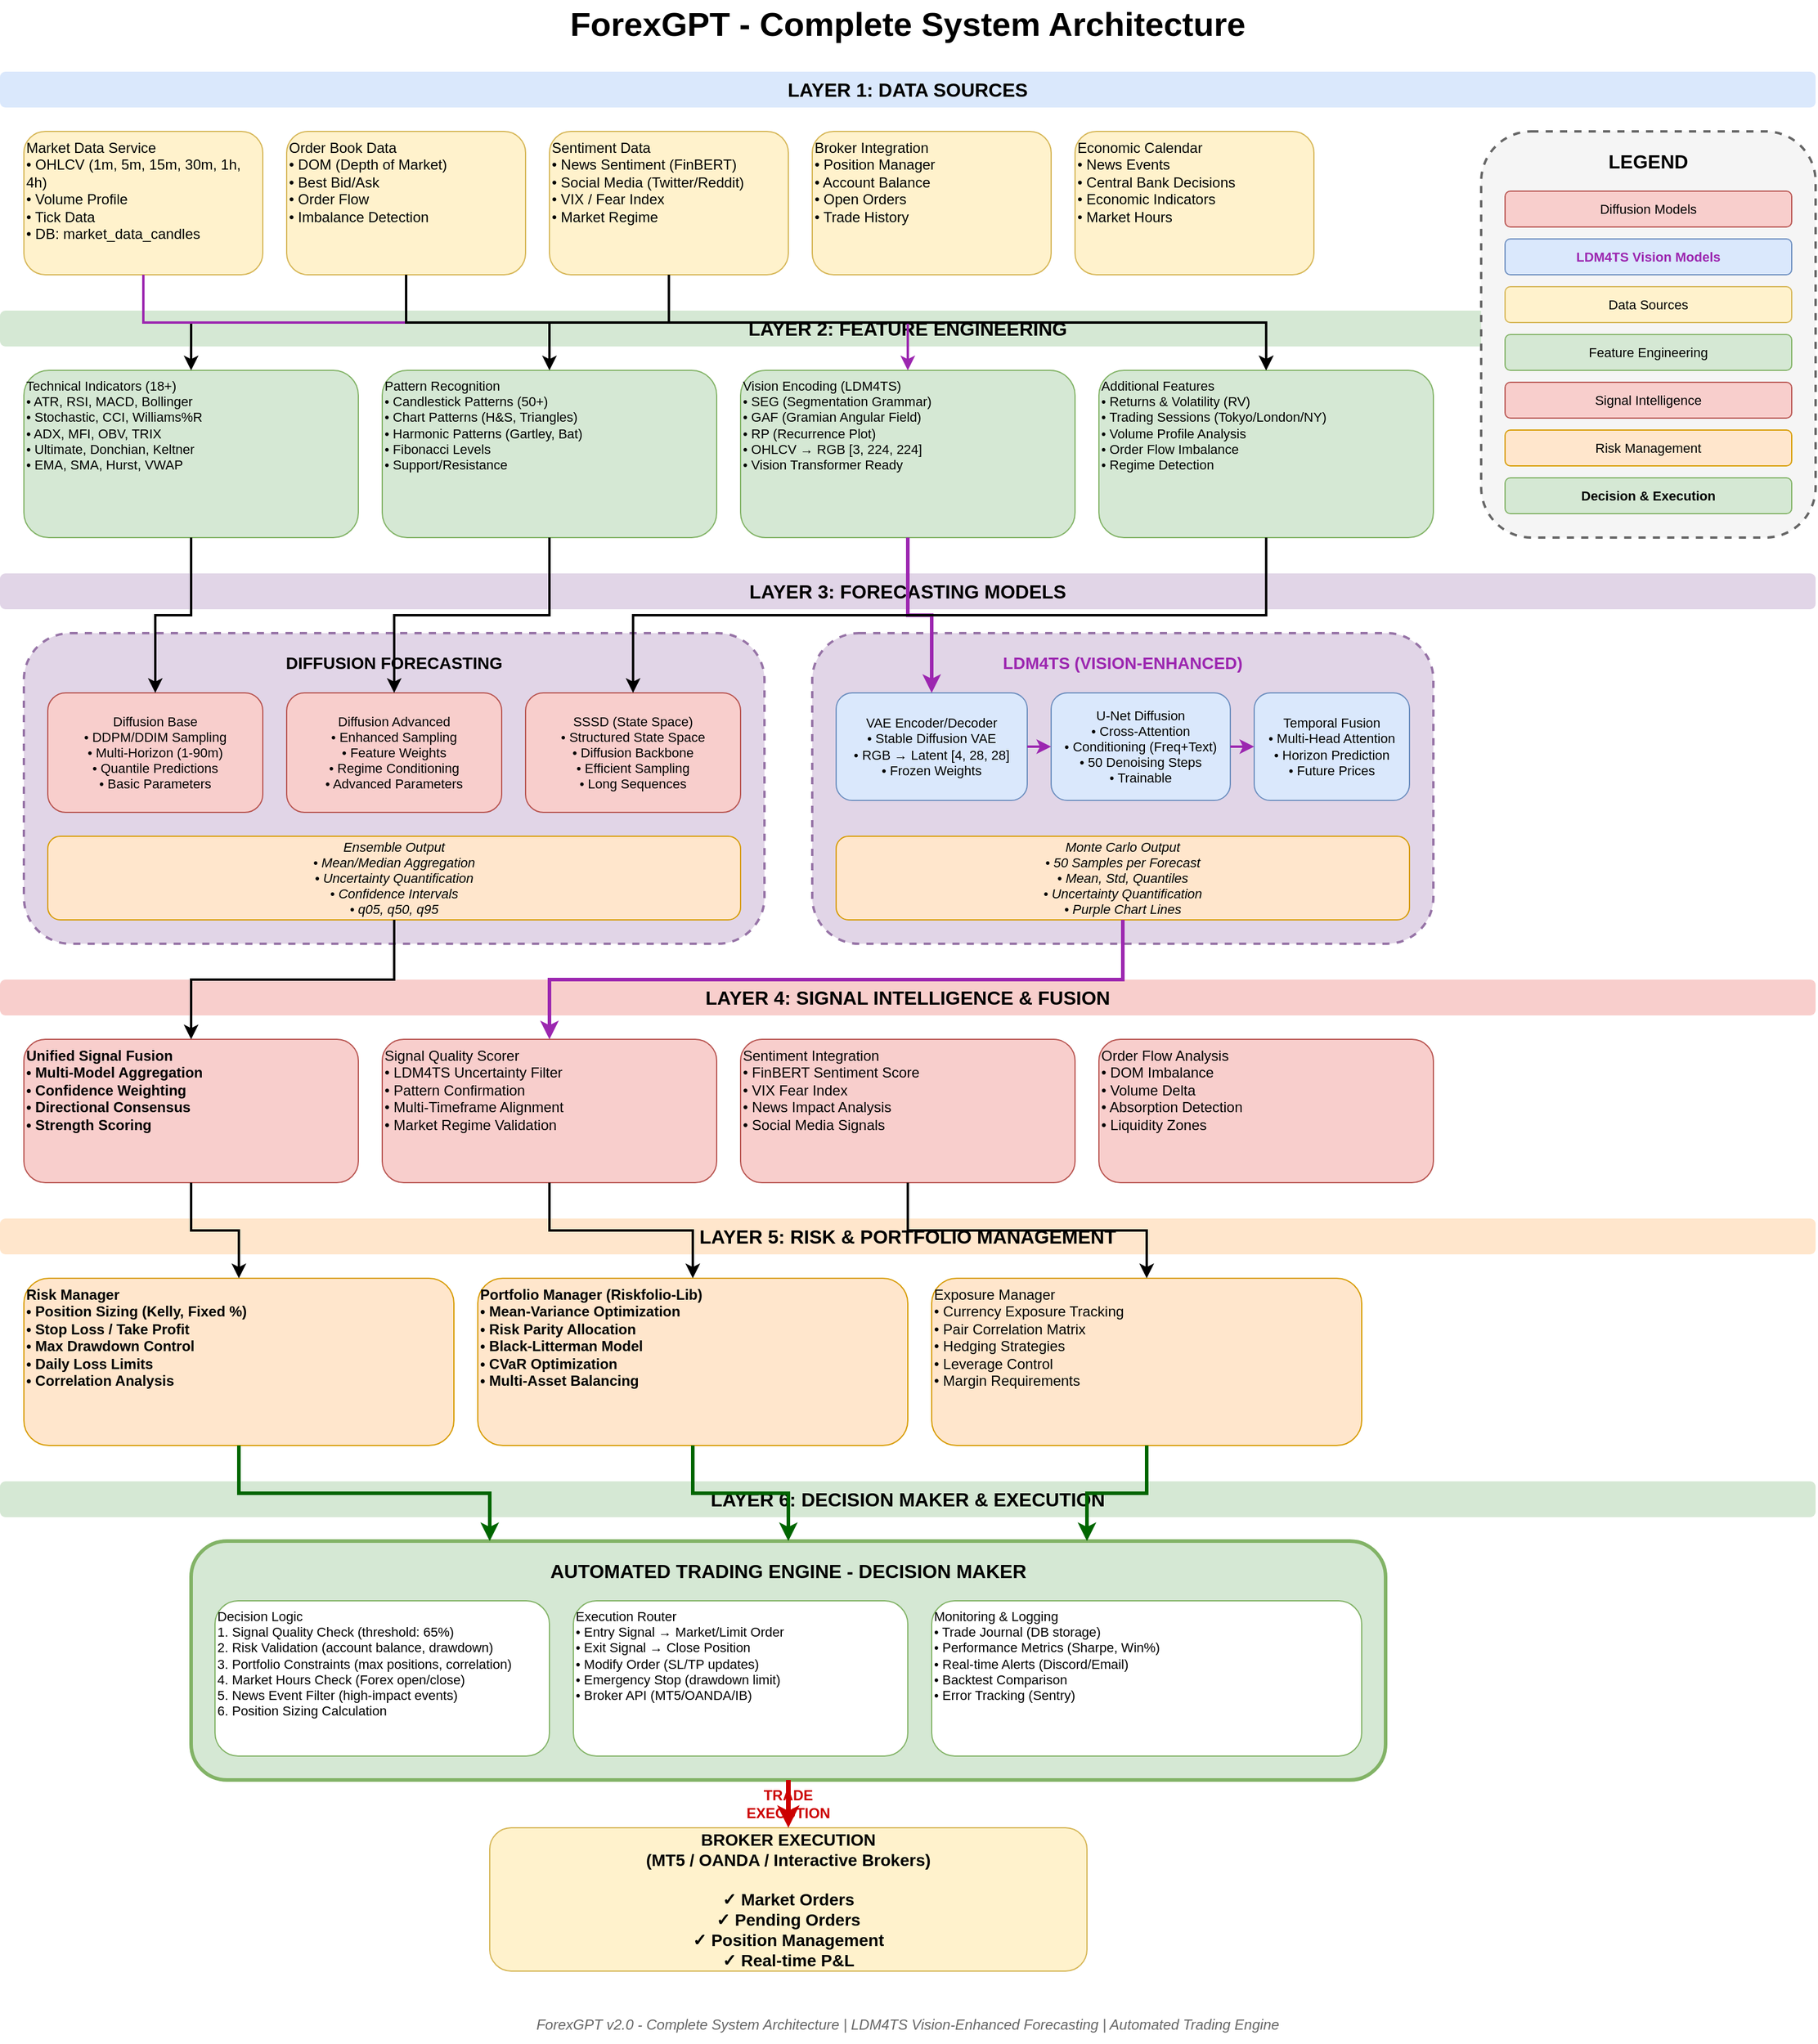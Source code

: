 <mxfile version="24.0.0">
  <diagram name="Complete System Overview" id="complete-system">
    <mxGraphModel dx="2000" dy="1200" grid="1" gridSize="10" guides="1" tooltips="1" connect="1" arrows="1" fold="1" page="1" pageScale="1" pageWidth="1600" pageHeight="2000" math="0" shadow="0">
      <root>
        <mxCell id="0" />
        <mxCell id="1" parent="0" />
        
        <!-- TITLE -->
        <mxCell id="title" value="ForexGPT - Complete System Architecture" style="text;html=1;strokeColor=none;fillColor=none;align=center;verticalAlign=middle;whiteSpace=wrap;rounded=0;fontSize=28;fontStyle=1" vertex="1" parent="1">
          <mxGeometry x="400" y="20" width="800" height="40" as="geometry" />
        </mxCell>
        
        <!-- LAYER 1: DATA SOURCES -->
        <mxCell id="layer1-title" value="LAYER 1: DATA SOURCES" style="text;html=1;strokeColor=none;fillColor=#dae8fc;align=center;verticalAlign=middle;whiteSpace=wrap;rounded=1;fontSize=16;fontStyle=1" vertex="1" parent="1">
          <mxGeometry x="40" y="80" width="1520" height="30" as="geometry" />
        </mxCell>
        
        <mxCell id="market-data" value="Market Data Service&#xa;• OHLCV (1m, 5m, 15m, 30m, 1h, 4h)&#xa;• Volume Profile&#xa;• Tick Data&#xa;• DB: market_data_candles" style="rounded=1;whiteSpace=wrap;html=1;fillColor=#fff2cc;strokeColor=#d6b656;fontSize=12;align=left;verticalAlign=top;" vertex="1" parent="1">
          <mxGeometry x="60" y="130" width="200" height="120" as="geometry" />
        </mxCell>
        
        <mxCell id="order-book" value="Order Book Data&#xa;• DOM (Depth of Market)&#xa;• Best Bid/Ask&#xa;• Order Flow&#xa;• Imbalance Detection" style="rounded=1;whiteSpace=wrap;html=1;fillColor=#fff2cc;strokeColor=#d6b656;fontSize=12;align=left;verticalAlign=top;" vertex="1" parent="1">
          <mxGeometry x="280" y="130" width="200" height="120" as="geometry" />
        </mxCell>
        
        <mxCell id="sentiment-data" value="Sentiment Data&#xa;• News Sentiment (FinBERT)&#xa;• Social Media (Twitter/Reddit)&#xa;• VIX / Fear Index&#xa;• Market Regime" style="rounded=1;whiteSpace=wrap;html=1;fillColor=#fff2cc;strokeColor=#d6b656;fontSize=12;align=left;verticalAlign=top;" vertex="1" parent="1">
          <mxGeometry x="500" y="130" width="200" height="120" as="geometry" />
        </mxCell>
        
        <mxCell id="broker-data" value="Broker Integration&#xa;• Position Manager&#xa;• Account Balance&#xa;• Open Orders&#xa;• Trade History" style="rounded=1;whiteSpace=wrap;html=1;fillColor=#fff2cc;strokeColor=#d6b656;fontSize=12;align=left;verticalAlign=top;" vertex="1" parent="1">
          <mxGeometry x="720" y="130" width="200" height="120" as="geometry" />
        </mxCell>
        
        <mxCell id="economic-calendar" value="Economic Calendar&#xa;• News Events&#xa;• Central Bank Decisions&#xa;• Economic Indicators&#xa;• Market Hours" style="rounded=1;whiteSpace=wrap;html=1;fillColor=#fff2cc;strokeColor=#d6b656;fontSize=12;align=left;verticalAlign=top;" vertex="1" parent="1">
          <mxGeometry x="940" y="130" width="200" height="120" as="geometry" />
        </mxCell>
        
        <!-- LAYER 2: FEATURE ENGINEERING -->
        <mxCell id="layer2-title" value="LAYER 2: FEATURE ENGINEERING" style="text;html=1;strokeColor=none;fillColor=#d5e8d4;align=center;verticalAlign=middle;whiteSpace=wrap;rounded=1;fontSize=16;fontStyle=1" vertex="1" parent="1">
          <mxGeometry x="40" y="280" width="1520" height="30" as="geometry" />
        </mxCell>
        
        <mxCell id="technical-indicators" value="Technical Indicators (18+)&#xa;• ATR, RSI, MACD, Bollinger&#xa;• Stochastic, CCI, Williams%R&#xa;• ADX, MFI, OBV, TRIX&#xa;• Ultimate, Donchian, Keltner&#xa;• EMA, SMA, Hurst, VWAP" style="rounded=1;whiteSpace=wrap;html=1;fillColor=#d5e8d4;strokeColor=#82b366;fontSize=11;align=left;verticalAlign=top;" vertex="1" parent="1">
          <mxGeometry x="60" y="330" width="280" height="140" as="geometry" />
        </mxCell>
        
        <mxCell id="pattern-recognition" value="Pattern Recognition&#xa;• Candlestick Patterns (50+)&#xa;• Chart Patterns (H&amp;S, Triangles)&#xa;• Harmonic Patterns (Gartley, Bat)&#xa;• Fibonacci Levels&#xa;• Support/Resistance" style="rounded=1;whiteSpace=wrap;html=1;fillColor=#d5e8d4;strokeColor=#82b366;fontSize=11;align=left;verticalAlign=top;" vertex="1" parent="1">
          <mxGeometry x="360" y="330" width="280" height="140" as="geometry" />
        </mxCell>
        
        <mxCell id="vision-encoding" value="Vision Encoding (LDM4TS)&#xa;• SEG (Segmentation Grammar)&#xa;• GAF (Gramian Angular Field)&#xa;• RP (Recurrence Plot)&#xa;• OHLCV → RGB [3, 224, 224]&#xa;• Vision Transformer Ready" style="rounded=1;whiteSpace=wrap;html=1;fillColor=#d5e8d4;strokeColor=#82b366;fontSize=11;align=left;verticalAlign=top;" vertex="1" parent="1">
          <mxGeometry x="660" y="330" width="280" height="140" as="geometry" />
        </mxCell>
        
        <mxCell id="additional-features" value="Additional Features&#xa;• Returns &amp; Volatility (RV)&#xa;• Trading Sessions (Tokyo/London/NY)&#xa;• Volume Profile Analysis&#xa;• Order Flow Imbalance&#xa;• Regime Detection" style="rounded=1;whiteSpace=wrap;html=1;fillColor=#d5e8d4;strokeColor=#82b366;fontSize=11;align=left;verticalAlign=top;" vertex="1" parent="1">
          <mxGeometry x="960" y="330" width="280" height="140" as="geometry" />
        </mxCell>
        
        <!-- LAYER 3: FORECASTING MODELS -->
        <mxCell id="layer3-title" value="LAYER 3: FORECASTING MODELS" style="text;html=1;strokeColor=none;fillColor=#e1d5e7;align=center;verticalAlign=middle;whiteSpace=wrap;rounded=1;fontSize=16;fontStyle=1" vertex="1" parent="1">
          <mxGeometry x="40" y="500" width="1520" height="30" as="geometry" />
        </mxCell>
        
        <!-- Diffusion Models -->
        <mxCell id="diffusion-models" value="" style="rounded=1;whiteSpace=wrap;html=1;fillColor=#e1d5e7;strokeColor=#9673a6;strokeWidth=2;dashed=1;" vertex="1" parent="1">
          <mxGeometry x="60" y="550" width="620" height="260" as="geometry" />
        </mxCell>
        
        <mxCell id="diffusion-title" value="DIFFUSION FORECASTING" style="text;html=1;strokeColor=none;fillColor=none;align=center;verticalAlign=middle;whiteSpace=wrap;rounded=0;fontSize=14;fontStyle=1" vertex="1" parent="1">
          <mxGeometry x="220" y="560" width="300" height="30" as="geometry" />
        </mxCell>
        
        <mxCell id="diffusion-base" value="Diffusion Base&#xa;• DDPM/DDIM Sampling&#xa;• Multi-Horizon (1-90m)&#xa;• Quantile Predictions&#xa;• Basic Parameters" style="rounded=1;whiteSpace=wrap;html=1;fillColor=#f8cecc;strokeColor=#b85450;fontSize=11;" vertex="1" parent="1">
          <mxGeometry x="80" y="600" width="180" height="100" as="geometry" />
        </mxCell>
        
        <mxCell id="diffusion-advanced" value="Diffusion Advanced&#xa;• Enhanced Sampling&#xa;• Feature Weights&#xa;• Regime Conditioning&#xa;• Advanced Parameters" style="rounded=1;whiteSpace=wrap;html=1;fillColor=#f8cecc;strokeColor=#b85450;fontSize=11;" vertex="1" parent="1">
          <mxGeometry x="280" y="600" width="180" height="100" as="geometry" />
        </mxCell>
        
        <mxCell id="sssd" value="SSSD (State Space)&#xa;• Structured State Space&#xa;• Diffusion Backbone&#xa;• Efficient Sampling&#xa;• Long Sequences" style="rounded=1;whiteSpace=wrap;html=1;fillColor=#f8cecc;strokeColor=#b85450;fontSize=11;" vertex="1" parent="1">
          <mxGeometry x="480" y="600" width="180" height="100" as="geometry" />
        </mxCell>
        
        <mxCell id="diffusion-ensemble" value="Ensemble Output&#xa;• Mean/Median Aggregation&#xa;• Uncertainty Quantification&#xa;• Confidence Intervals&#xa;• q05, q50, q95" style="rounded=1;whiteSpace=wrap;html=1;fillColor=#ffe6cc;strokeColor=#d79b00;fontSize=11;fontStyle=2" vertex="1" parent="1">
          <mxGeometry x="80" y="720" width="580" height="70" as="geometry" />
        </mxCell>
        
        <!-- LDM4TS Models -->
        <mxCell id="ldm4ts-models" value="" style="rounded=1;whiteSpace=wrap;html=1;fillColor=#e1d5e7;strokeColor=#9673a6;strokeWidth=2;dashed=1;" vertex="1" parent="1">
          <mxGeometry x="720" y="550" width="520" height="260" as="geometry" />
        </mxCell>
        
        <mxCell id="ldm4ts-title" value="LDM4TS (VISION-ENHANCED)" style="text;html=1;strokeColor=none;fillColor=none;align=center;verticalAlign=middle;whiteSpace=wrap;rounded=0;fontSize=14;fontStyle=1;fontColor=#9C27B0;" vertex="1" parent="1">
          <mxGeometry x="820" y="560" width="320" height="30" as="geometry" />
        </mxCell>
        
        <mxCell id="ldm4ts-vae" value="VAE Encoder/Decoder&#xa;• Stable Diffusion VAE&#xa;• RGB → Latent [4, 28, 28]&#xa;• Frozen Weights" style="rounded=1;whiteSpace=wrap;html=1;fillColor=#dae8fc;strokeColor=#6c8ebf;fontSize=11;" vertex="1" parent="1">
          <mxGeometry x="740" y="600" width="160" height="90" as="geometry" />
        </mxCell>
        
        <mxCell id="ldm4ts-unet" value="U-Net Diffusion&#xa;• Cross-Attention&#xa;• Conditioning (Freq+Text)&#xa;• 50 Denoising Steps&#xa;• Trainable" style="rounded=1;whiteSpace=wrap;html=1;fillColor=#dae8fc;strokeColor=#6c8ebf;fontSize=11;" vertex="1" parent="1">
          <mxGeometry x="920" y="600" width="150" height="90" as="geometry" />
        </mxCell>
        
        <mxCell id="ldm4ts-temporal" value="Temporal Fusion&#xa;• Multi-Head Attention&#xa;• Horizon Prediction&#xa;• Future Prices" style="rounded=1;whiteSpace=wrap;html=1;fillColor=#dae8fc;strokeColor=#6c8ebf;fontSize=11;" vertex="1" parent="1">
          <mxGeometry x="1090" y="600" width="130" height="90" as="geometry" />
        </mxCell>
        
        <mxCell id="ldm4ts-output" value="Monte Carlo Output&#xa;• 50 Samples per Forecast&#xa;• Mean, Std, Quantiles&#xa;• Uncertainty Quantification&#xa;• Purple Chart Lines" style="rounded=1;whiteSpace=wrap;html=1;fillColor=#ffe6cc;strokeColor=#d79b00;fontSize=11;fontStyle=2" vertex="1" parent="1">
          <mxGeometry x="740" y="720" width="480" height="70" as="geometry" />
        </mxCell>
        
        <!-- Arrows Layer 1 to 2 -->
        <mxCell id="arrow-market-to-ti" style="edgeStyle=orthogonalEdgeStyle;rounded=0;orthogonalLoop=1;jettySize=auto;html=1;exitX=0.5;exitY=1;exitDx=0;exitDy=0;entryX=0.5;entryY=0;entryDx=0;entryDy=0;strokeWidth=2;" edge="1" parent="1" source="market-data" target="technical-indicators">
          <mxGeometry relative="1" as="geometry" />
        </mxCell>
        
        <mxCell id="arrow-market-to-pattern" style="edgeStyle=orthogonalEdgeStyle;rounded=0;orthogonalLoop=1;jettySize=auto;html=1;exitX=0.5;exitY=1;exitDx=0;exitDy=0;entryX=0.5;entryY=0;entryDx=0;entryDy=0;strokeWidth=2;" edge="1" parent="1" source="market-data" target="pattern-recognition">
          <mxGeometry relative="1" as="geometry" />
        </mxCell>
        
        <mxCell id="arrow-market-to-vision" style="edgeStyle=orthogonalEdgeStyle;rounded=0;orthogonalLoop=1;jettySize=auto;html=1;exitX=0.5;exitY=1;exitDx=0;exitDy=0;entryX=0.5;entryY=0;entryDx=0;entryDy=0;strokeWidth=2;strokeColor=#9C27B0;" edge="1" parent="1" source="market-data" target="vision-encoding">
          <mxGeometry relative="1" as="geometry" />
        </mxCell>
        
        <mxCell id="arrow-orderbook-to-features" style="edgeStyle=orthogonalEdgeStyle;rounded=0;orthogonalLoop=1;jettySize=auto;html=1;exitX=0.5;exitY=1;exitDx=0;exitDy=0;entryX=0.5;entryY=0;entryDx=0;entryDy=0;strokeWidth=2;" edge="1" parent="1" source="order-book" target="additional-features">
          <mxGeometry relative="1" as="geometry" />
        </mxCell>
        
        <mxCell id="arrow-sentiment-to-features" style="edgeStyle=orthogonalEdgeStyle;rounded=0;orthogonalLoop=1;jettySize=auto;html=1;exitX=0.5;exitY=1;exitDx=0;exitDy=0;entryX=0.5;entryY=0;entryDx=0;entryDy=0;strokeWidth=2;" edge="1" parent="1" source="sentiment-data" target="additional-features">
          <mxGeometry relative="1" as="geometry" />
        </mxCell>
        
        <!-- Arrows Layer 2 to 3 -->
        <mxCell id="arrow-ti-to-diffusion" style="edgeStyle=orthogonalEdgeStyle;rounded=0;orthogonalLoop=1;jettySize=auto;html=1;exitX=0.5;exitY=1;exitDx=0;exitDy=0;entryX=0.5;entryY=0;entryDx=0;entryDy=0;strokeWidth=2;" edge="1" parent="1" source="technical-indicators" target="diffusion-base">
          <mxGeometry relative="1" as="geometry" />
        </mxCell>
        
        <mxCell id="arrow-pattern-to-diffusion" style="edgeStyle=orthogonalEdgeStyle;rounded=0;orthogonalLoop=1;jettySize=auto;html=1;exitX=0.5;exitY=1;exitDx=0;exitDy=0;entryX=0.5;entryY=0;entryDx=0;entryDy=0;strokeWidth=2;" edge="1" parent="1" source="pattern-recognition" target="diffusion-advanced">
          <mxGeometry relative="1" as="geometry" />
        </mxCell>
        
        <mxCell id="arrow-vision-to-ldm4ts" style="edgeStyle=orthogonalEdgeStyle;rounded=0;orthogonalLoop=1;jettySize=auto;html=1;exitX=0.5;exitY=1;exitDx=0;exitDy=0;entryX=0.5;entryY=0;entryDx=0;entryDy=0;strokeWidth=3;strokeColor=#9C27B0;" edge="1" parent="1" source="vision-encoding" target="ldm4ts-vae">
          <mxGeometry relative="1" as="geometry" />
        </mxCell>
        
        <mxCell id="arrow-features-to-sssd" style="edgeStyle=orthogonalEdgeStyle;rounded=0;orthogonalLoop=1;jettySize=auto;html=1;exitX=0.5;exitY=1;exitDx=0;exitDy=0;entryX=0.5;entryY=0;entryDx=0;entryDy=0;strokeWidth=2;" edge="1" parent="1" source="additional-features" target="sssd">
          <mxGeometry relative="1" as="geometry" />
        </mxCell>
        
        <!-- LDM4TS Internal Flow -->
        <mxCell id="arrow-vae-to-unet" style="edgeStyle=orthogonalEdgeStyle;rounded=0;orthogonalLoop=1;jettySize=auto;html=1;exitX=1;exitY=0.5;exitDx=0;exitDy=0;entryX=0;entryY=0.5;entryDx=0;entryDy=0;strokeWidth=2;strokeColor=#9C27B0;" edge="1" parent="1" source="ldm4ts-vae" target="ldm4ts-unet">
          <mxGeometry relative="1" as="geometry" />
        </mxCell>
        
        <mxCell id="arrow-unet-to-temporal" style="edgeStyle=orthogonalEdgeStyle;rounded=0;orthogonalLoop=1;jettySize=auto;html=1;exitX=1;exitY=0.5;exitDx=0;exitDy=0;entryX=0;entryY=0.5;entryDx=0;entryDy=0;strokeWidth=2;strokeColor=#9C27B0;" edge="1" parent="1" source="ldm4ts-unet" target="ldm4ts-temporal">
          <mxGeometry relative="1" as="geometry" />
        </mxCell>
        
        <!-- LAYER 4: SIGNAL INTELLIGENCE -->
        <mxCell id="layer4-title" value="LAYER 4: SIGNAL INTELLIGENCE &amp; FUSION" style="text;html=1;strokeColor=none;fillColor=#f8cecc;align=center;verticalAlign=middle;whiteSpace=wrap;rounded=1;fontSize=16;fontStyle=1" vertex="1" parent="1">
          <mxGeometry x="40" y="840" width="1520" height="30" as="geometry" />
        </mxCell>
        
        <mxCell id="signal-fusion" value="Unified Signal Fusion&#xa;• Multi-Model Aggregation&#xa;• Confidence Weighting&#xa;• Directional Consensus&#xa;• Strength Scoring" style="rounded=1;whiteSpace=wrap;html=1;fillColor=#f8cecc;strokeColor=#b85450;fontSize=12;align=left;verticalAlign=top;fontStyle=1" vertex="1" parent="1">
          <mxGeometry x="60" y="890" width="280" height="120" as="geometry" />
        </mxCell>
        
        <mxCell id="quality-scorer" value="Signal Quality Scorer&#xa;• LDM4TS Uncertainty Filter&#xa;• Pattern Confirmation&#xa;• Multi-Timeframe Alignment&#xa;• Market Regime Validation" style="rounded=1;whiteSpace=wrap;html=1;fillColor=#f8cecc;strokeColor=#b85450;fontSize=12;align=left;verticalAlign=top;" vertex="1" parent="1">
          <mxGeometry x="360" y="890" width="280" height="120" as="geometry" />
        </mxCell>
        
        <mxCell id="sentiment-fusion" value="Sentiment Integration&#xa;• FinBERT Sentiment Score&#xa;• VIX Fear Index&#xa;• News Impact Analysis&#xa;• Social Media Signals" style="rounded=1;whiteSpace=wrap;html=1;fillColor=#f8cecc;strokeColor=#b85450;fontSize=12;align=left;verticalAlign=top;" vertex="1" parent="1">
          <mxGeometry x="660" y="890" width="280" height="120" as="geometry" />
        </mxCell>
        
        <mxCell id="orderflow-fusion" value="Order Flow Analysis&#xa;• DOM Imbalance&#xa;• Volume Delta&#xa;• Absorption Detection&#xa;• Liquidity Zones" style="rounded=1;whiteSpace=wrap;html=1;fillColor=#f8cecc;strokeColor=#b85450;fontSize=12;align=left;verticalAlign=top;" vertex="1" parent="1">
          <mxGeometry x="960" y="890" width="280" height="120" as="geometry" />
        </mxCell>
        
        <!-- Arrows Layer 3 to 4 -->
        <mxCell id="arrow-diffusion-to-fusion" style="edgeStyle=orthogonalEdgeStyle;rounded=0;orthogonalLoop=1;jettySize=auto;html=1;exitX=0.5;exitY=1;exitDx=0;exitDy=0;entryX=0.5;entryY=0;entryDx=0;entryDy=0;strokeWidth=2;" edge="1" parent="1" source="diffusion-ensemble" target="signal-fusion">
          <mxGeometry relative="1" as="geometry" />
        </mxCell>
        
        <mxCell id="arrow-ldm4ts-to-quality" style="edgeStyle=orthogonalEdgeStyle;rounded=0;orthogonalLoop=1;jettySize=auto;html=1;exitX=0.5;exitY=1;exitDx=0;exitDy=0;entryX=0.5;entryY=0;entryDx=0;entryDy=0;strokeWidth=3;strokeColor=#9C27B0;" edge="1" parent="1" source="ldm4ts-output" target="quality-scorer">
          <mxGeometry relative="1" as="geometry" />
        </mxCell>
        
        <!-- LAYER 5: RISK & PORTFOLIO MANAGEMENT -->
        <mxCell id="layer5-title" value="LAYER 5: RISK &amp; PORTFOLIO MANAGEMENT" style="text;html=1;strokeColor=none;fillColor=#ffe6cc;align=center;verticalAlign=middle;whiteSpace=wrap;rounded=1;fontSize=16;fontStyle=1" vertex="1" parent="1">
          <mxGeometry x="40" y="1040" width="1520" height="30" as="geometry" />
        </mxCell>
        
        <mxCell id="risk-manager" value="Risk Manager&#xa;• Position Sizing (Kelly, Fixed %)&#xa;• Stop Loss / Take Profit&#xa;• Max Drawdown Control&#xa;• Daily Loss Limits&#xa;• Correlation Analysis" style="rounded=1;whiteSpace=wrap;html=1;fillColor=#ffe6cc;strokeColor=#d79b00;fontSize=12;align=left;verticalAlign=top;fontStyle=1" vertex="1" parent="1">
          <mxGeometry x="60" y="1090" width="360" height="140" as="geometry" />
        </mxCell>
        
        <mxCell id="portfolio-manager" value="Portfolio Manager (Riskfolio-Lib)&#xa;• Mean-Variance Optimization&#xa;• Risk Parity Allocation&#xa;• Black-Litterman Model&#xa;• CVaR Optimization&#xa;• Multi-Asset Balancing" style="rounded=1;whiteSpace=wrap;html=1;fillColor=#ffe6cc;strokeColor=#d79b00;fontSize=12;align=left;verticalAlign=top;fontStyle=1" vertex="1" parent="1">
          <mxGeometry x="440" y="1090" width="360" height="140" as="geometry" />
        </mxCell>
        
        <mxCell id="exposure-manager" value="Exposure Manager&#xa;• Currency Exposure Tracking&#xa;• Pair Correlation Matrix&#xa;• Hedging Strategies&#xa;• Leverage Control&#xa;• Margin Requirements" style="rounded=1;whiteSpace=wrap;html=1;fillColor=#ffe6cc;strokeColor=#d79b00;fontSize=12;align=left;verticalAlign=top;" vertex="1" parent="1">
          <mxGeometry x="820" y="1090" width="360" height="140" as="geometry" />
        </mxCell>
        
        <!-- Arrows Layer 4 to 5 -->
        <mxCell id="arrow-fusion-to-risk" style="edgeStyle=orthogonalEdgeStyle;rounded=0;orthogonalLoop=1;jettySize=auto;html=1;exitX=0.5;exitY=1;exitDx=0;exitDy=0;entryX=0.5;entryY=0;entryDx=0;entryDy=0;strokeWidth=2;" edge="1" parent="1" source="signal-fusion" target="risk-manager">
          <mxGeometry relative="1" as="geometry" />
        </mxCell>
        
        <mxCell id="arrow-quality-to-portfolio" style="edgeStyle=orthogonalEdgeStyle;rounded=0;orthogonalLoop=1;jettySize=auto;html=1;exitX=0.5;exitY=1;exitDx=0;exitDy=0;entryX=0.5;entryY=0;entryDx=0;entryDy=0;strokeWidth=2;" edge="1" parent="1" source="quality-scorer" target="portfolio-manager">
          <mxGeometry relative="1" as="geometry" />
        </mxCell>
        
        <mxCell id="arrow-sentiment-to-exposure" style="edgeStyle=orthogonalEdgeStyle;rounded=0;orthogonalLoop=1;jettySize=auto;html=1;exitX=0.5;exitY=1;exitDx=0;exitDy=0;entryX=0.5;entryY=0;entryDx=0;entryDy=0;strokeWidth=2;" edge="1" parent="1" source="sentiment-fusion" target="exposure-manager">
          <mxGeometry relative="1" as="geometry" />
        </mxCell>
        
        <!-- LAYER 6: DECISION MAKER -->
        <mxCell id="layer6-title" value="LAYER 6: DECISION MAKER &amp; EXECUTION" style="text;html=1;strokeColor=none;fillColor=#d5e8d4;align=center;verticalAlign=middle;whiteSpace=wrap;rounded=1;fontSize=16;fontStyle=1" vertex="1" parent="1">
          <mxGeometry x="40" y="1260" width="1520" height="30" as="geometry" />
        </mxCell>
        
        <mxCell id="decision-maker" value="" style="rounded=1;whiteSpace=wrap;html=1;fillColor=#d5e8d4;strokeColor=#82b366;strokeWidth=3;" vertex="1" parent="1">
          <mxGeometry x="200" y="1310" width="1000" height="200" as="geometry" />
        </mxCell>
        
        <mxCell id="decision-title" value="AUTOMATED TRADING ENGINE - DECISION MAKER" style="text;html=1;strokeColor=none;fillColor=none;align=center;verticalAlign=middle;whiteSpace=wrap;rounded=0;fontSize=16;fontStyle=1" vertex="1" parent="1">
          <mxGeometry x="350" y="1320" width="700" height="30" as="geometry" />
        </mxCell>
        
        <mxCell id="decision-logic" value="Decision Logic&#xa;1. Signal Quality Check (threshold: 65%)&#xa;2. Risk Validation (account balance, drawdown)&#xa;3. Portfolio Constraints (max positions, correlation)&#xa;4. Market Hours Check (Forex open/close)&#xa;5. News Event Filter (high-impact events)&#xa;6. Position Sizing Calculation" style="rounded=1;whiteSpace=wrap;html=1;fillColor=#ffffff;strokeColor=#82b366;fontSize=11;align=left;verticalAlign=top;" vertex="1" parent="1">
          <mxGeometry x="220" y="1360" width="280" height="130" as="geometry" />
        </mxCell>
        
        <mxCell id="execution-router" value="Execution Router&#xa;• Entry Signal → Market/Limit Order&#xa;• Exit Signal → Close Position&#xa;• Modify Order (SL/TP updates)&#xa;• Emergency Stop (drawdown limit)&#xa;• Broker API (MT5/OANDA/IB)" style="rounded=1;whiteSpace=wrap;html=1;fillColor=#ffffff;strokeColor=#82b366;fontSize=11;align=left;verticalAlign=top;" vertex="1" parent="1">
          <mxGeometry x="520" y="1360" width="280" height="130" as="geometry" />
        </mxCell>
        
        <mxCell id="monitoring" value="Monitoring &amp; Logging&#xa;• Trade Journal (DB storage)&#xa;• Performance Metrics (Sharpe, Win%)&#xa;• Real-time Alerts (Discord/Email)&#xa;• Backtest Comparison&#xa;• Error Tracking (Sentry)" style="rounded=1;whiteSpace=wrap;html=1;fillColor=#ffffff;strokeColor=#82b366;fontSize=11;align=left;verticalAlign=top;" vertex="1" parent="1">
          <mxGeometry x="820" y="1360" width="360" height="130" as="geometry" />
        </mxCell>
        
        <!-- Arrows Layer 5 to 6 -->
        <mxCell id="arrow-risk-to-decision" style="edgeStyle=orthogonalEdgeStyle;rounded=0;orthogonalLoop=1;jettySize=auto;html=1;exitX=0.5;exitY=1;exitDx=0;exitDy=0;entryX=0.25;entryY=0;entryDx=0;entryDy=0;strokeWidth=3;strokeColor=#006600;" edge="1" parent="1" source="risk-manager" target="decision-maker">
          <mxGeometry relative="1" as="geometry" />
        </mxCell>
        
        <mxCell id="arrow-portfolio-to-decision" style="edgeStyle=orthogonalEdgeStyle;rounded=0;orthogonalLoop=1;jettySize=auto;html=1;exitX=0.5;exitY=1;exitDx=0;exitDy=0;entryX=0.5;entryY=0;entryDx=0;entryDy=0;strokeWidth=3;strokeColor=#006600;" edge="1" parent="1" source="portfolio-manager" target="decision-maker">
          <mxGeometry relative="1" as="geometry" />
        </mxCell>
        
        <mxCell id="arrow-exposure-to-decision" style="edgeStyle=orthogonalEdgeStyle;rounded=0;orthogonalLoop=1;jettySize=auto;html=1;exitX=0.5;exitY=1;exitDx=0;exitDy=0;entryX=0.75;entryY=0;entryDx=0;entryDy=0;strokeWidth=3;strokeColor=#006600;" edge="1" parent="1" source="exposure-manager" target="decision-maker">
          <mxGeometry relative="1" as="geometry" />
        </mxCell>
        
        <!-- Output to Broker -->
        <mxCell id="broker-execution" value="BROKER EXECUTION&#xa;(MT5 / OANDA / Interactive Brokers)&#xa;&#xa;✓ Market Orders&#xa;✓ Pending Orders&#xa;✓ Position Management&#xa;✓ Real-time P&amp;L" style="rounded=1;whiteSpace=wrap;html=1;fillColor=#fff2cc;strokeColor=#d6b656;fontSize=14;align=center;verticalAlign=middle;fontStyle=1" vertex="1" parent="1">
          <mxGeometry x="450" y="1550" width="500" height="120" as="geometry" />
        </mxCell>
        
        <mxCell id="arrow-decision-to-broker" style="edgeStyle=orthogonalEdgeStyle;rounded=0;orthogonalLoop=1;jettySize=auto;html=1;exitX=0.5;exitY=1;exitDx=0;exitDy=0;entryX=0.5;entryY=0;entryDx=0;entryDy=0;strokeWidth=4;strokeColor=#CC0000;" edge="1" parent="1" source="decision-maker" target="broker-execution">
          <mxGeometry relative="1" as="geometry" />
        </mxCell>
        
        <mxCell id="execution-label" value="TRADE EXECUTION" style="text;html=1;strokeColor=none;fillColor=none;align=center;verticalAlign=middle;whiteSpace=wrap;rounded=0;fontSize=12;fontStyle=1;fontColor=#CC0000;" vertex="1" parent="1">
          <mxGeometry x="650" y="1520" width="100" height="20" as="geometry" />
        </mxCell>
        
        <!-- LEGEND -->
        <mxCell id="legend-box" value="" style="rounded=1;whiteSpace=wrap;html=1;fillColor=#f5f5f5;strokeColor=#666666;strokeWidth=2;dashed=1;" vertex="1" parent="1">
          <mxGeometry x="1280" y="130" width="280" height="340" as="geometry" />
        </mxCell>
        
        <mxCell id="legend-title" value="LEGEND" style="text;html=1;strokeColor=none;fillColor=none;align=center;verticalAlign=middle;whiteSpace=wrap;rounded=0;fontSize=16;fontStyle=1" vertex="1" parent="1">
          <mxGeometry x="1350" y="140" width="140" height="30" as="geometry" />
        </mxCell>
        
        <mxCell id="legend-diffusion" value="Diffusion Models" style="rounded=1;whiteSpace=wrap;html=1;fillColor=#f8cecc;strokeColor=#b85450;fontSize=11;" vertex="1" parent="1">
          <mxGeometry x="1300" y="180" width="240" height="30" as="geometry" />
        </mxCell>
        
        <mxCell id="legend-ldm4ts" value="LDM4TS Vision Models" style="rounded=1;whiteSpace=wrap;html=1;fillColor=#dae8fc;strokeColor=#6c8ebf;fontSize=11;fontColor=#9C27B0;fontStyle=1" vertex="1" parent="1">
          <mxGeometry x="1300" y="220" width="240" height="30" as="geometry" />
        </mxCell>
        
        <mxCell id="legend-data" value="Data Sources" style="rounded=1;whiteSpace=wrap;html=1;fillColor=#fff2cc;strokeColor=#d6b656;fontSize=11;" vertex="1" parent="1">
          <mxGeometry x="1300" y="260" width="240" height="30" as="geometry" />
        </mxCell>
        
        <mxCell id="legend-features" value="Feature Engineering" style="rounded=1;whiteSpace=wrap;html=1;fillColor=#d5e8d4;strokeColor=#82b366;fontSize=11;" vertex="1" parent="1">
          <mxGeometry x="1300" y="300" width="240" height="30" as="geometry" />
        </mxCell>
        
        <mxCell id="legend-signals" value="Signal Intelligence" style="rounded=1;whiteSpace=wrap;html=1;fillColor=#f8cecc;strokeColor=#b85450;fontSize=11;" vertex="1" parent="1">
          <mxGeometry x="1300" y="340" width="240" height="30" as="geometry" />
        </mxCell>
        
        <mxCell id="legend-risk" value="Risk Management" style="rounded=1;whiteSpace=wrap;html=1;fillColor=#ffe6cc;strokeColor=#d79b00;fontSize=11;" vertex="1" parent="1">
          <mxGeometry x="1300" y="380" width="240" height="30" as="geometry" />
        </mxCell>
        
        <mxCell id="legend-decision" value="Decision &amp; Execution" style="rounded=1;whiteSpace=wrap;html=1;fillColor=#d5e8d4;strokeColor=#82b366;fontSize=11;fontStyle=1" vertex="1" parent="1">
          <mxGeometry x="1300" y="420" width="240" height="30" as="geometry" />
        </mxCell>
        
        <!-- FOOTER -->
        <mxCell id="footer" value="ForexGPT v2.0 - Complete System Architecture | LDM4TS Vision-Enhanced Forecasting | Automated Trading Engine" style="text;html=1;strokeColor=none;fillColor=none;align=center;verticalAlign=middle;whiteSpace=wrap;rounded=0;fontSize=12;fontStyle=2;fontColor=#666666;" vertex="1" parent="1">
          <mxGeometry x="300" y="1700" width="1000" height="30" as="geometry" />
        </mxCell>
        
      </root>
    </mxGraphModel>
  </diagram>
</mxfile>
